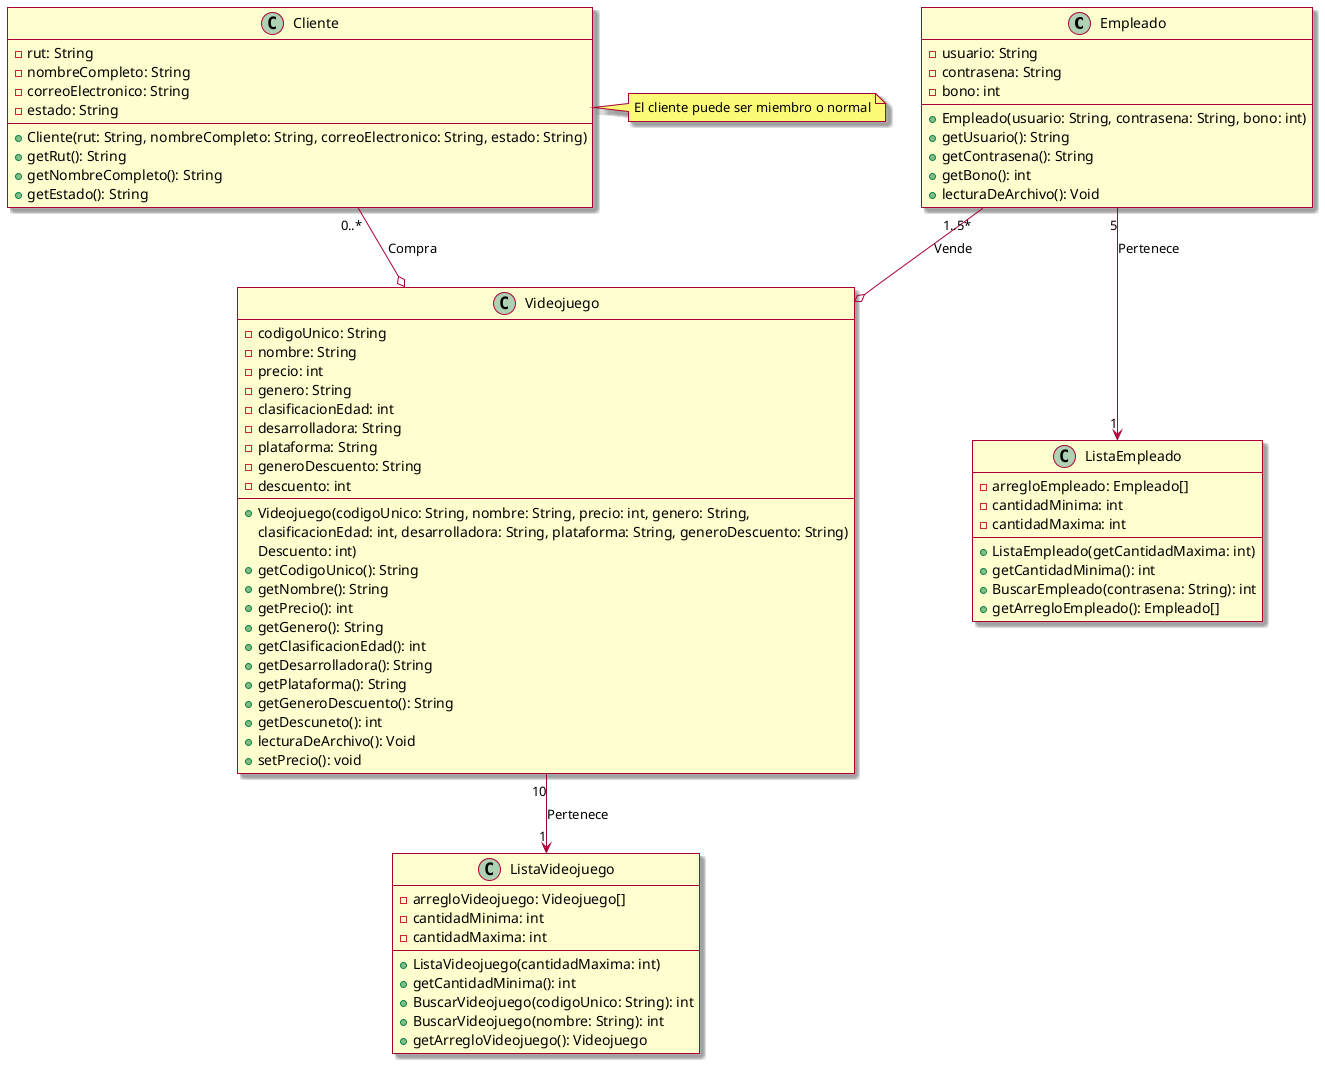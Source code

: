 @startuml
'https://plantuml.com/class-diagram

skin rose

class Empleado{
    - usuario: String
    - contrasena: String
    - bono: int

    + Empleado(usuario: String, contrasena: String, bono: int)
    + getUsuario(): String
    + getContrasena(): String
    + getBono(): int
    + lecturaDeArchivo(): Void
}

class ListaEmpleado{
    - arregloEmpleado: Empleado[]
    - cantidadMinima: int
    - cantidadMaxima: int
    + ListaEmpleado(getCantidadMaxima: int)
    + getCantidadMinima(): int
    + BuscarEmpleado(contrasena: String): int
    + getArregloEmpleado(): Empleado[]

}

class Videojuego{
    - codigoUnico: String
    - nombre: String
    - precio: int
    - genero: String
    - clasificacionEdad: int
    - desarrolladora: String
    - plataforma: String
    - generoDescuento: String
    - descuento: int

    + Videojuego(codigoUnico: String, nombre: String, precio: int, genero: String,
      clasificacionEdad: int, desarrolladora: String, plataforma: String, generoDescuento: String)
      Descuento: int)
    + getCodigoUnico(): String
    + getNombre(): String
    + getPrecio(): int
    + getGenero(): String
    + getClasificacionEdad(): int
    + getDesarrolladora(): String
    + getPlataforma(): String
    + getGeneroDescuento(): String
    + getDescuneto(): int
    + lecturaDeArchivo(): Void
    + setPrecio(): void
}

class ListaVideojuego{
    - arregloVideojuego: Videojuego[]
    - cantidadMinima: int
    - cantidadMaxima: int
    + ListaVideojuego(cantidadMaxima: int)
    + getCantidadMinima(): int
    + BuscarVideojuego(codigoUnico: String): int
    + BuscarVideojuego(nombre: String): int
    + getArregloVideojuego(): Videojuego

}

class Cliente{
    - rut: String
    - nombreCompleto: String
    - correoElectronico: String
    - estado: String
    + Cliente(rut: String, nombreCompleto: String, correoElectronico: String, estado: String)
    + getRut(): String
    + getNombreCompleto(): String
    + getEstado(): String
}

'relaciones

Empleado "5"--> "1"ListaEmpleado: Pertenece
Empleado "1..5*"--o Videojuego: Vende
Videojuego "10"--> "1"ListaVideojuego: Pertenece
Cliente "0..*"--o Videojuego: Compra

note "El cliente puede ser miembro o normal" as n1
Cliente.n1

@enduml
